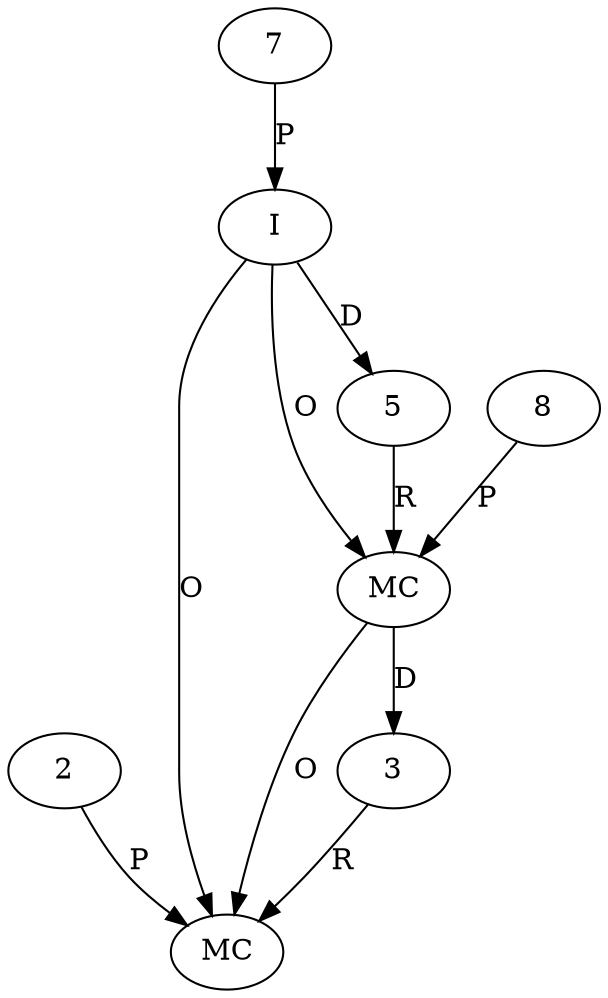 digraph "AUG" {

  1 [ label="MC" s="append()" t="ToStringBuilder" l="91" ];
  2 [ t="String" v="a" ];
  3 [ t="ToStringBuilder" n="dummy_" ];
  4 [ label="MC" s="appendSuper()" t="ToStringBuilder" l="91" ];
  5 [ t="ToStringBuilder" n="dummy_" ];
  6 [ label="I" t="ToStringBuilder" l="91" ];
  7 [ t="Integer" v="null" n="base" ];
  8 [ t="String" v="null" n="SystemUtils.LINE_SEPARATOR" ];
  4 -> 1 [ label="O" ];
  6 -> 1 [ label="O" ];
  3 -> 1 [ label="R" ];
  2 -> 1 [ label="P" ];
  4 -> 3 [ label="D" ];
  6 -> 4 [ label="O" ];
  8 -> 4 [ label="P" ];
  5 -> 4 [ label="R" ];
  6 -> 5 [ label="D" ];
  7 -> 6 [ label="P" ];
}
